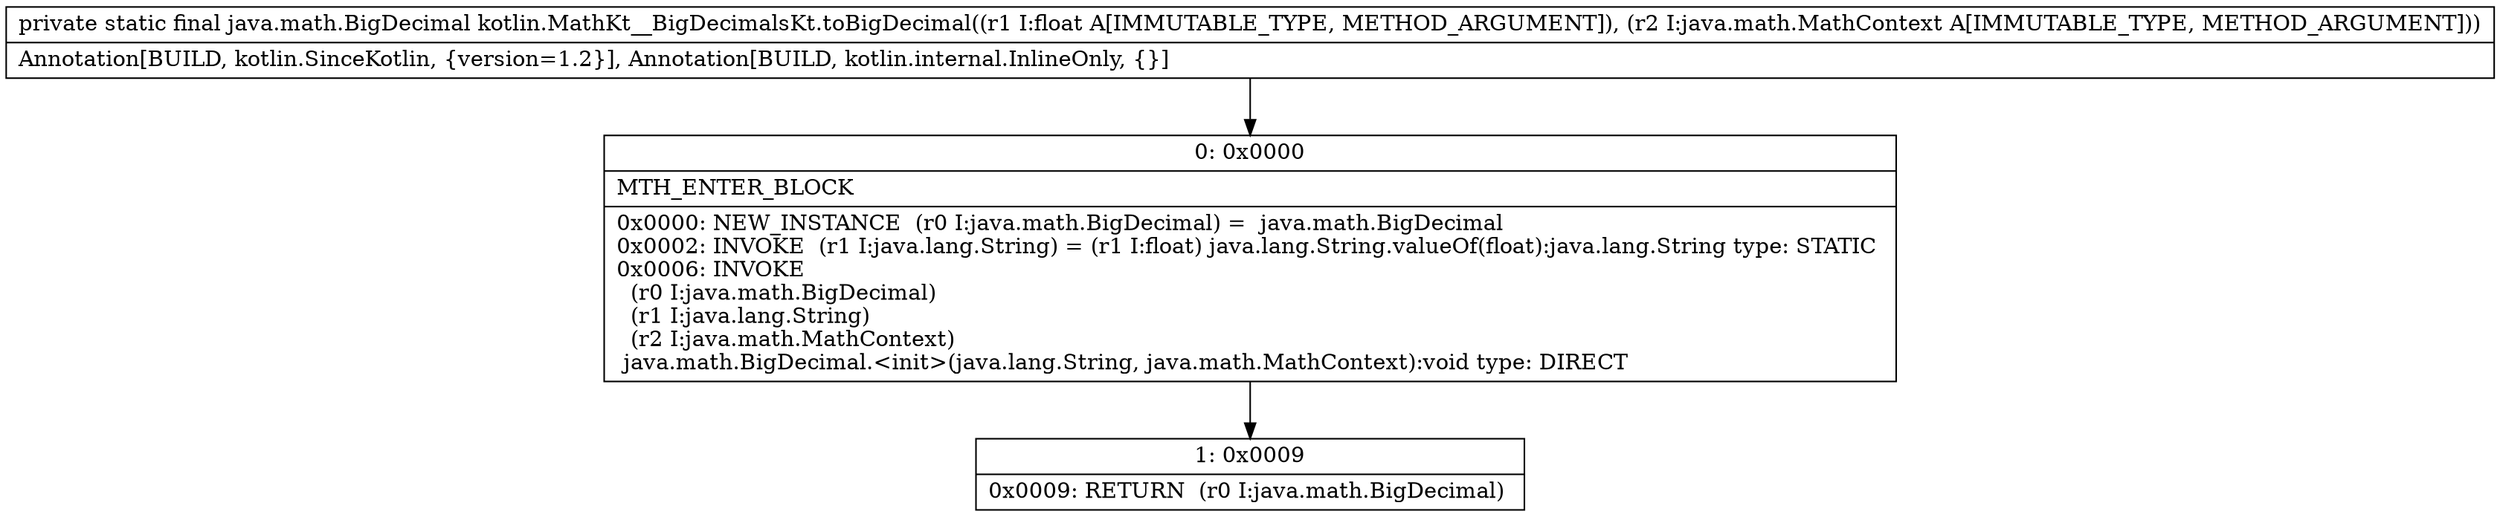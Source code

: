 digraph "CFG forkotlin.MathKt__BigDecimalsKt.toBigDecimal(FLjava\/math\/MathContext;)Ljava\/math\/BigDecimal;" {
Node_0 [shape=record,label="{0\:\ 0x0000|MTH_ENTER_BLOCK\l|0x0000: NEW_INSTANCE  (r0 I:java.math.BigDecimal) =  java.math.BigDecimal \l0x0002: INVOKE  (r1 I:java.lang.String) = (r1 I:float) java.lang.String.valueOf(float):java.lang.String type: STATIC \l0x0006: INVOKE  \l  (r0 I:java.math.BigDecimal)\l  (r1 I:java.lang.String)\l  (r2 I:java.math.MathContext)\l java.math.BigDecimal.\<init\>(java.lang.String, java.math.MathContext):void type: DIRECT \l}"];
Node_1 [shape=record,label="{1\:\ 0x0009|0x0009: RETURN  (r0 I:java.math.BigDecimal) \l}"];
MethodNode[shape=record,label="{private static final java.math.BigDecimal kotlin.MathKt__BigDecimalsKt.toBigDecimal((r1 I:float A[IMMUTABLE_TYPE, METHOD_ARGUMENT]), (r2 I:java.math.MathContext A[IMMUTABLE_TYPE, METHOD_ARGUMENT]))  | Annotation[BUILD, kotlin.SinceKotlin, \{version=1.2\}], Annotation[BUILD, kotlin.internal.InlineOnly, \{\}]\l}"];
MethodNode -> Node_0;
Node_0 -> Node_1;
}

